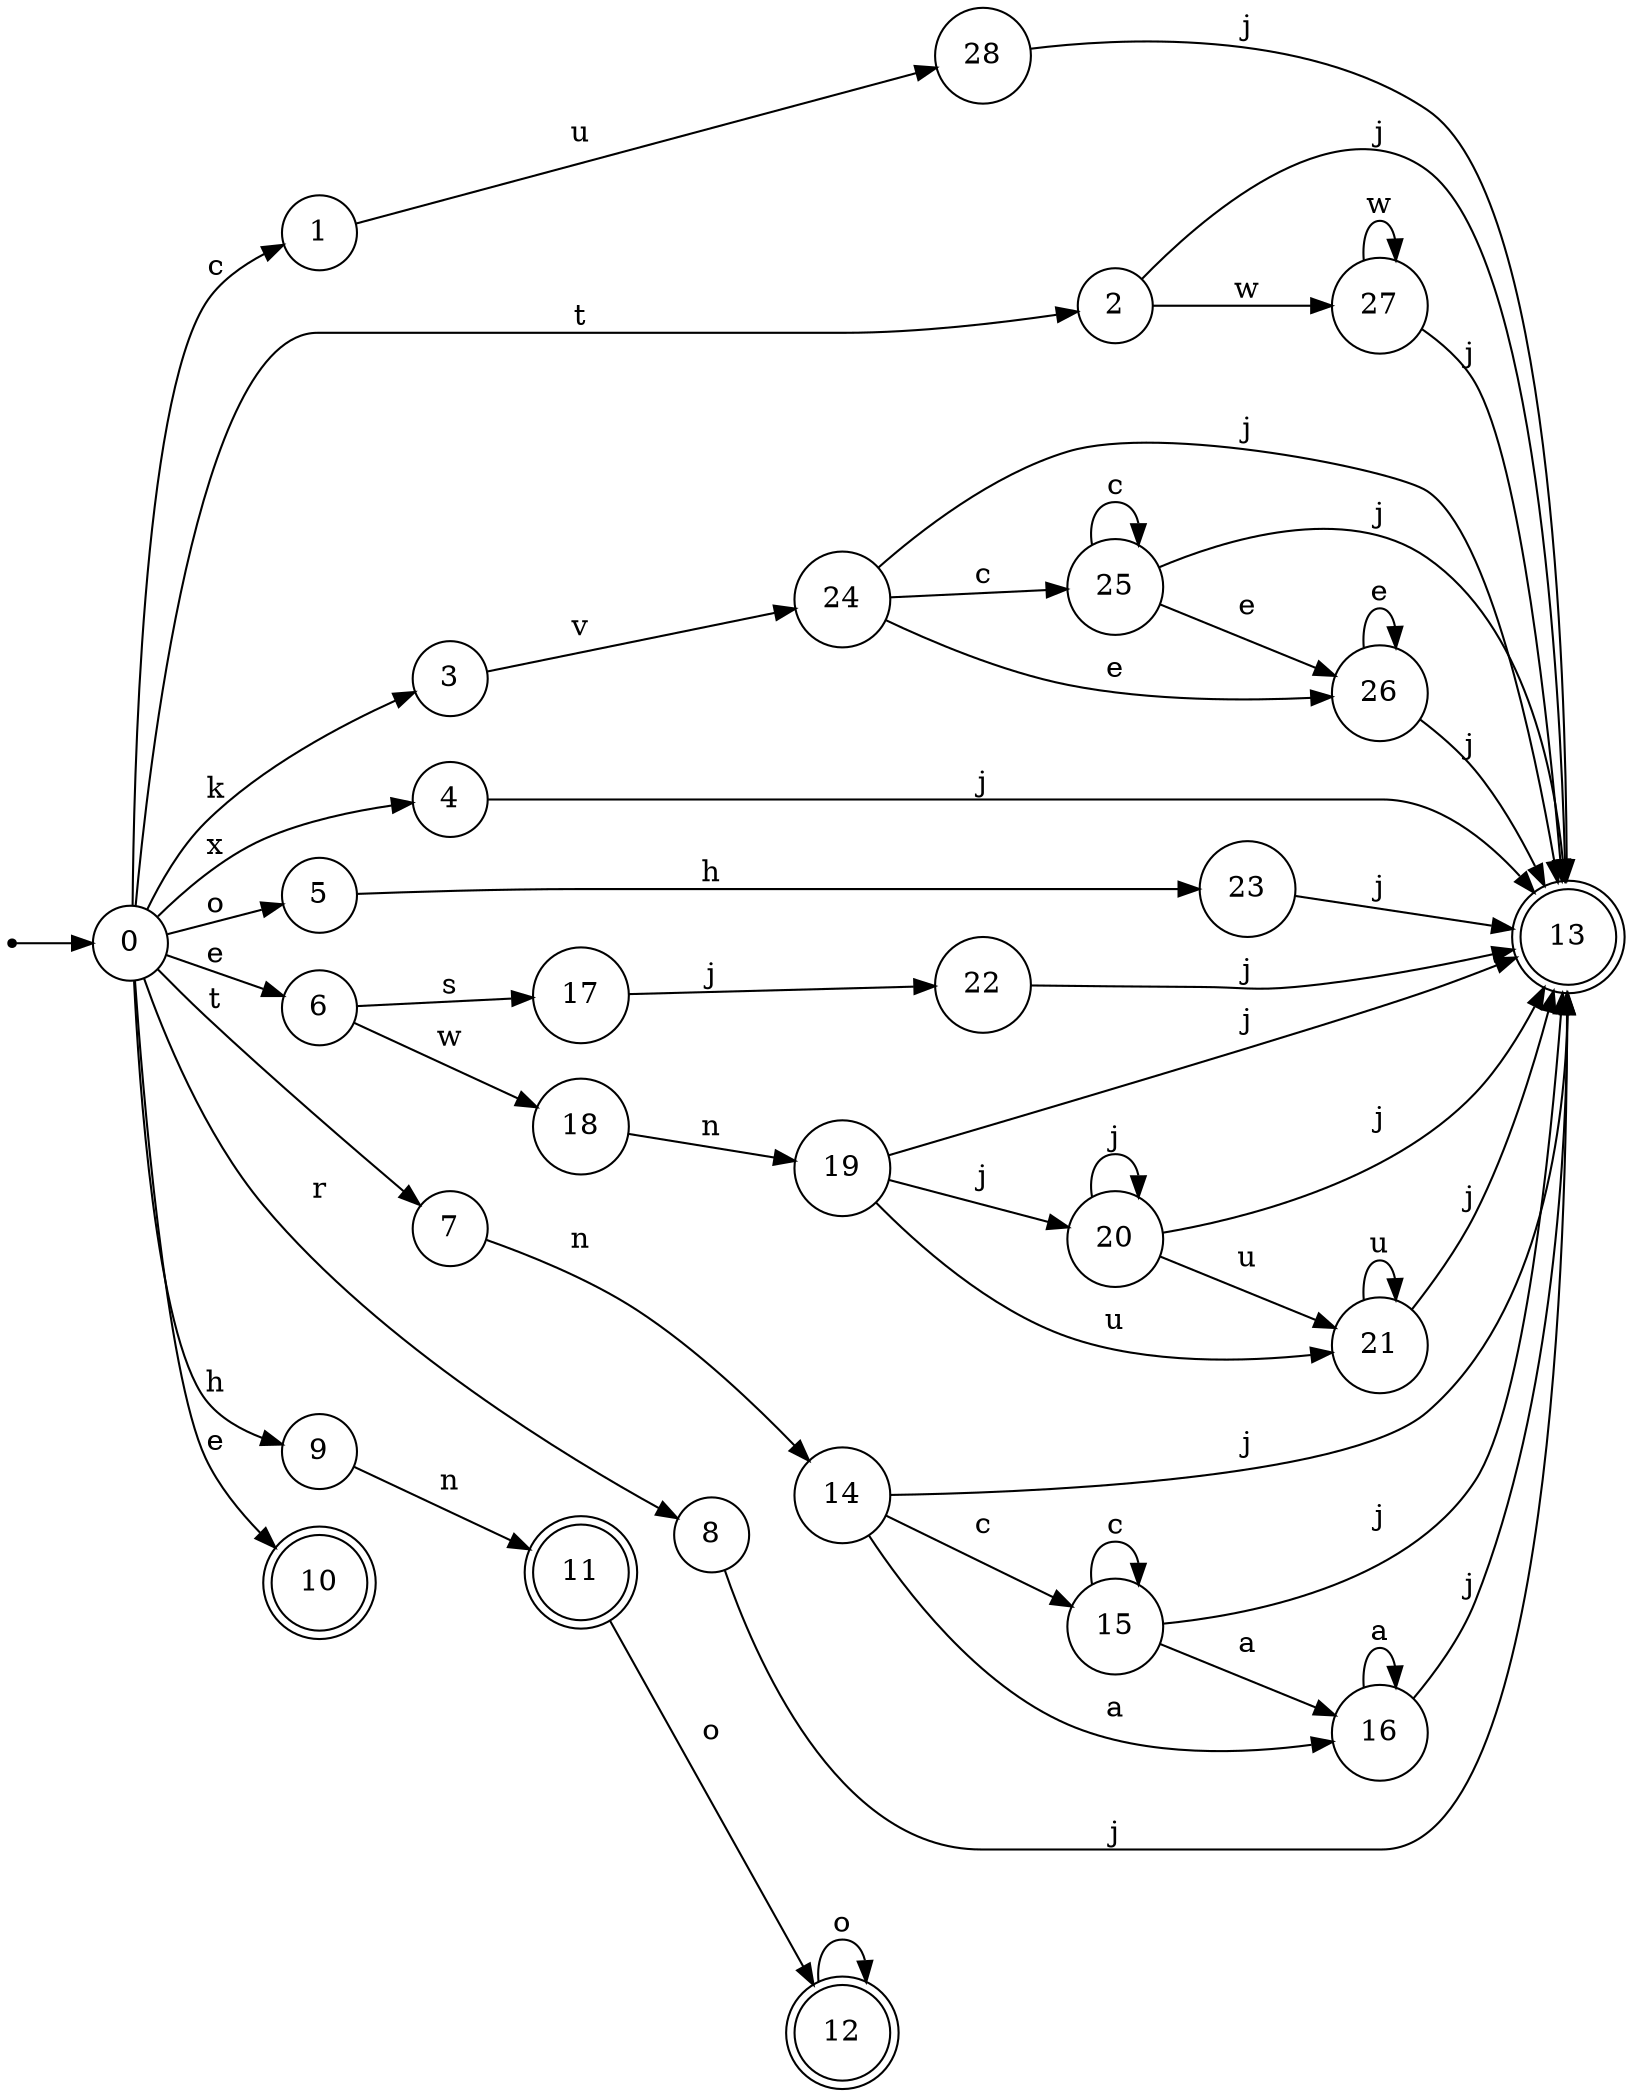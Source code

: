 digraph finite_state_machine {
rankdir=LR;
size="20,20";
node [shape = point]; "dummy0"
node [shape = circle]; "0";
"dummy0" -> "0";
node [shape = circle]; "1";
node [shape = circle]; "2";
node [shape = circle]; "3";
node [shape = circle]; "4";
node [shape = circle]; "5";
node [shape = circle]; "6";
node [shape = circle]; "7";
node [shape = circle]; "8";
node [shape = circle]; "9";
node [shape = doublecircle]; "10";node [shape = doublecircle]; "11";node [shape = doublecircle]; "12";node [shape = doublecircle]; "13";node [shape = circle]; "14";
node [shape = circle]; "15";
node [shape = circle]; "16";
node [shape = circle]; "17";
node [shape = circle]; "18";
node [shape = circle]; "19";
node [shape = circle]; "20";
node [shape = circle]; "21";
node [shape = circle]; "22";
node [shape = circle]; "23";
node [shape = circle]; "24";
node [shape = circle]; "25";
node [shape = circle]; "26";
node [shape = circle]; "27";
node [shape = circle]; "28";
"0" -> "1" [label = "c"];
 "0" -> "2" [label = "t"];
 "0" -> "7" [label = "t"];
 "0" -> "3" [label = "k"];
 "0" -> "4" [label = "x"];
 "0" -> "5" [label = "o"];
 "0" -> "10" [label = "e"];
 "0" -> "6" [label = "e"];
 "0" -> "8" [label = "r"];
 "0" -> "9" [label = "h"];
 "9" -> "11" [label = "n"];
 "11" -> "12" [label = "o"];
 "12" -> "12" [label = "o"];
 "8" -> "13" [label = "j"];
 "7" -> "14" [label = "n"];
 "14" -> "15" [label = "c"];
 "14" -> "16" [label = "a"];
 "14" -> "13" [label = "j"];
 "16" -> "16" [label = "a"];
 "16" -> "13" [label = "j"];
 "15" -> "15" [label = "c"];
 "15" -> "16" [label = "a"];
 "15" -> "13" [label = "j"];
 "6" -> "17" [label = "s"];
 "6" -> "18" [label = "w"];
 "18" -> "19" [label = "n"];
 "19" -> "20" [label = "j"];
 "19" -> "13" [label = "j"];
 "19" -> "21" [label = "u"];
 "21" -> "21" [label = "u"];
 "21" -> "13" [label = "j"];
 "20" -> "20" [label = "j"];
 "20" -> "13" [label = "j"];
 "20" -> "21" [label = "u"];
 "17" -> "22" [label = "j"];
 "22" -> "13" [label = "j"];
 "5" -> "23" [label = "h"];
 "23" -> "13" [label = "j"];
 "4" -> "13" [label = "j"];
 "3" -> "24" [label = "v"];
 "24" -> "25" [label = "c"];
 "24" -> "26" [label = "e"];
 "24" -> "13" [label = "j"];
 "26" -> "26" [label = "e"];
 "26" -> "13" [label = "j"];
 "25" -> "25" [label = "c"];
 "25" -> "26" [label = "e"];
 "25" -> "13" [label = "j"];
 "2" -> "27" [label = "w"];
 "2" -> "13" [label = "j"];
 "27" -> "27" [label = "w"];
 "27" -> "13" [label = "j"];
 "1" -> "28" [label = "u"];
 "28" -> "13" [label = "j"];
 }
